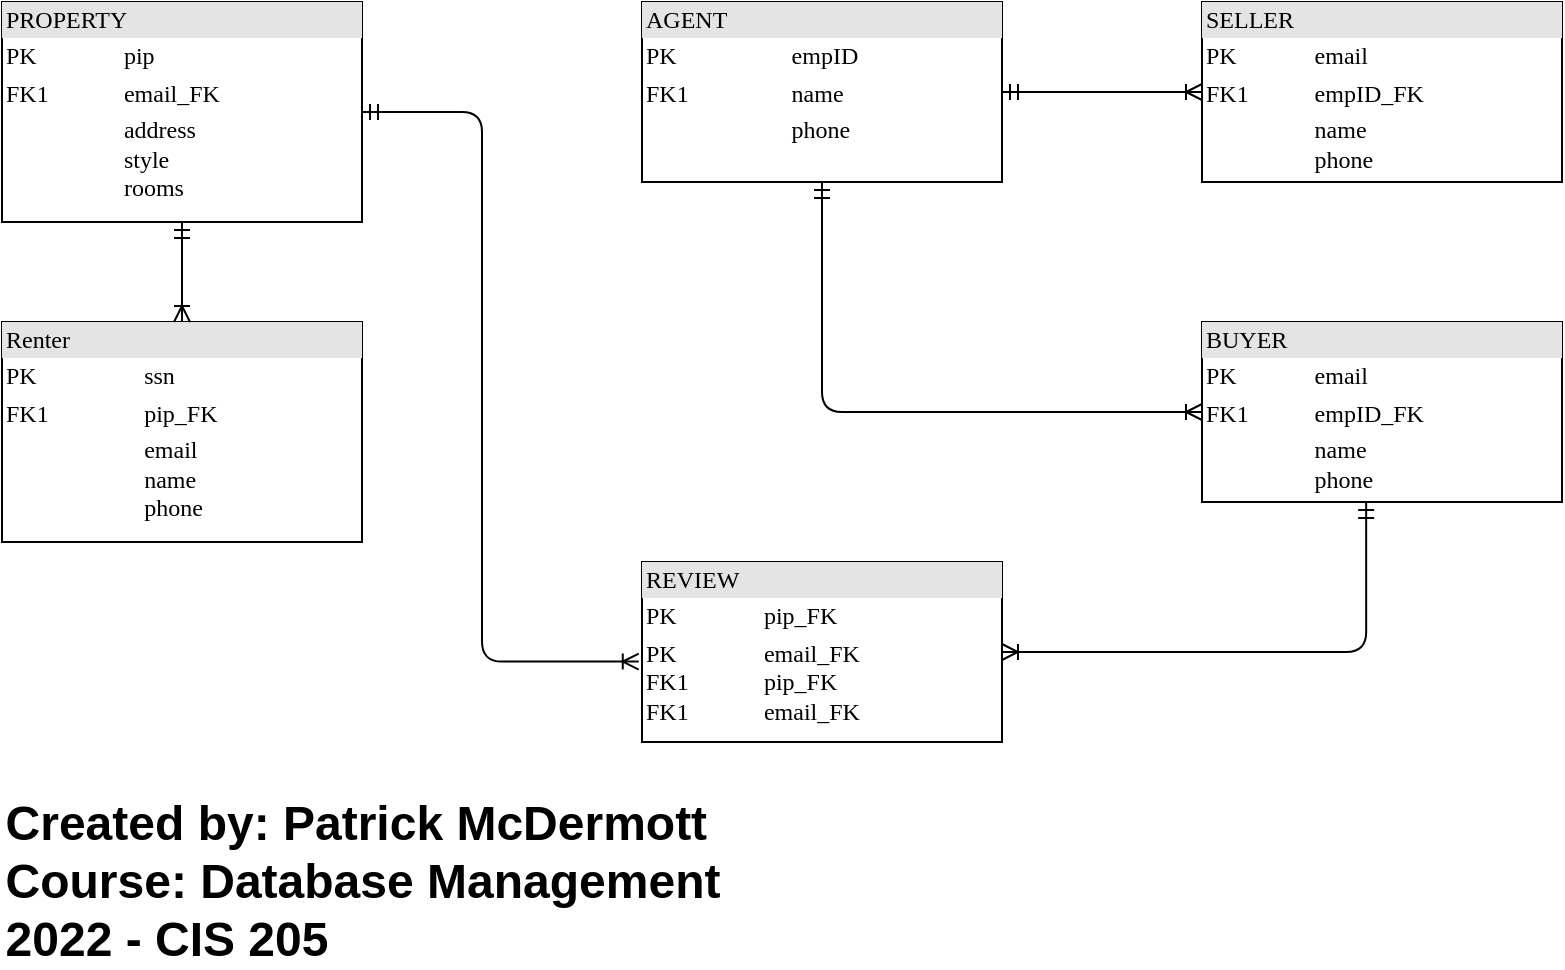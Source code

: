 <mxfile version="20.3.2" type="device"><diagram name="Page-1" id="2ca16b54-16f6-2749-3443-fa8db7711227"><mxGraphModel dx="2302" dy="1151" grid="1" gridSize="10" guides="1" tooltips="1" connect="1" arrows="1" fold="1" page="1" pageScale="1" pageWidth="1100" pageHeight="850" background="none" math="0" shadow="0"><root><mxCell id="0"/><mxCell id="1" parent="0"/><mxCell id="2ed32ef02a7f4228-1" value="&lt;div style=&quot;box-sizing:border-box;width:100%;background:#e4e4e4;padding:2px;&quot;&gt;PROPERTY&lt;br&gt;&lt;/div&gt;&lt;table style=&quot;width:100%;font-size:1em;&quot; cellspacing=&quot;0&quot; cellpadding=&quot;2&quot;&gt;&lt;tbody&gt;&lt;tr&gt;&lt;td&gt;PK&lt;/td&gt;&lt;td&gt;pip&lt;/td&gt;&lt;/tr&gt;&lt;tr&gt;&lt;td&gt;FK1&lt;/td&gt;&lt;td&gt;email_FK&lt;/td&gt;&lt;/tr&gt;&lt;tr&gt;&lt;td&gt;&lt;br&gt;&lt;/td&gt;&lt;td&gt;address&lt;br&gt;style&lt;br&gt;rooms&lt;br&gt;&lt;br&gt;&lt;/td&gt;&lt;/tr&gt;&lt;/tbody&gt;&lt;/table&gt;" style="verticalAlign=top;align=left;overflow=fill;html=1;rounded=0;shadow=0;comic=0;labelBackgroundColor=none;strokeWidth=1;fontFamily=Verdana;fontSize=12" parent="1" vertex="1"><mxGeometry x="160" y="80" width="180" height="110" as="geometry"/></mxCell><mxCell id="2ed32ef02a7f4228-2" value="&lt;div style=&quot;box-sizing: border-box ; width: 100% ; background: #e4e4e4 ; padding: 2px&quot;&gt;REVIEW&lt;/div&gt;&lt;table style=&quot;width: 100% ; font-size: 1em&quot; cellspacing=&quot;0&quot; cellpadding=&quot;2&quot;&gt;&lt;tbody&gt;&lt;tr&gt;&lt;td&gt;PK&lt;/td&gt;&lt;td&gt;pip_FK&lt;/td&gt;&lt;/tr&gt;&lt;tr&gt;&lt;td&gt;PK&lt;br&gt;FK1&lt;br&gt;FK1&lt;/td&gt;&lt;td&gt;email_FK&lt;br&gt;pip_FK&lt;br&gt;email_FK&lt;br&gt;&lt;/td&gt;&lt;/tr&gt;&lt;tr&gt;&lt;td&gt;&lt;br&gt;&lt;/td&gt;&lt;td&gt;&lt;br&gt;&lt;/td&gt;&lt;/tr&gt;&lt;tr&gt;&lt;td&gt;&lt;br&gt;&lt;/td&gt;&lt;td&gt;&lt;br&gt;&lt;/td&gt;&lt;/tr&gt;&lt;tr&gt;&lt;td&gt;&lt;br&gt;&lt;/td&gt;&lt;td&gt;&lt;br&gt;&lt;/td&gt;&lt;/tr&gt;&lt;tr&gt;&lt;td&gt;&lt;br&gt;&lt;/td&gt;&lt;td&gt;&lt;br&gt;&lt;/td&gt;&lt;/tr&gt;&lt;/tbody&gt;&lt;/table&gt;" style="verticalAlign=top;align=left;overflow=fill;html=1;rounded=0;shadow=0;comic=0;labelBackgroundColor=none;strokeWidth=1;fontFamily=Verdana;fontSize=12" parent="1" vertex="1"><mxGeometry x="480" y="360" width="180" height="90" as="geometry"/></mxCell><mxCell id="2ed32ef02a7f4228-5" value="&lt;div style=&quot;box-sizing:border-box;width:100%;background:#e4e4e4;padding:2px;&quot;&gt;Renter&lt;/div&gt;&lt;table style=&quot;width:100%;font-size:1em;&quot; cellspacing=&quot;0&quot; cellpadding=&quot;2&quot;&gt;&lt;tbody&gt;&lt;tr&gt;&lt;td&gt;PK&lt;/td&gt;&lt;td&gt;ssn&lt;/td&gt;&lt;/tr&gt;&lt;tr&gt;&lt;td&gt;FK1&lt;/td&gt;&lt;td&gt;pip_FK&lt;/td&gt;&lt;/tr&gt;&lt;tr&gt;&lt;td&gt;&lt;br&gt;&lt;/td&gt;&lt;td&gt;email&lt;br&gt;name&lt;br&gt;phone&lt;br&gt;&lt;/td&gt;&lt;/tr&gt;&lt;/tbody&gt;&lt;/table&gt;" style="verticalAlign=top;align=left;overflow=fill;html=1;rounded=0;shadow=0;comic=0;labelBackgroundColor=none;strokeWidth=1;fontFamily=Verdana;fontSize=12" parent="1" vertex="1"><mxGeometry x="160" y="240" width="180" height="110" as="geometry"/></mxCell><mxCell id="2ed32ef02a7f4228-17" style="edgeStyle=orthogonalEdgeStyle;html=1;entryX=0.5;entryY=0;labelBackgroundColor=none;startArrow=ERmandOne;endArrow=ERoneToMany;fontFamily=Verdana;fontSize=12;align=left;dashed=1;" parent="1" edge="1"><mxGeometry relative="1" as="geometry"><mxPoint x="550" y="610" as="sourcePoint"/></mxGeometry></mxCell><mxCell id="2ed32ef02a7f4228-13" value="" style="edgeStyle=orthogonalEdgeStyle;html=1;endArrow=ERoneToMany;startArrow=ERmandOne;labelBackgroundColor=none;fontFamily=Verdana;fontSize=12;align=left;exitX=0.5;exitY=1;entryX=0.5;entryY=0;" parent="1" source="2ed32ef02a7f4228-1" target="2ed32ef02a7f4228-5" edge="1"><mxGeometry width="100" height="100" relative="1" as="geometry"><mxPoint x="400" y="350" as="sourcePoint"/><mxPoint x="500" y="250" as="targetPoint"/></mxGeometry></mxCell><mxCell id="1Ksu2ooT000D1uzlQzw5-1" value="&lt;div style=&quot;box-sizing:border-box;width:100%;background:#e4e4e4;padding:2px;&quot;&gt;BUYER&lt;/div&gt;&lt;table style=&quot;width:100%;font-size:1em;&quot; cellspacing=&quot;0&quot; cellpadding=&quot;2&quot;&gt;&lt;tbody&gt;&lt;tr&gt;&lt;td&gt;PK&lt;/td&gt;&lt;td&gt;email&lt;/td&gt;&lt;/tr&gt;&lt;tr&gt;&lt;td&gt;FK1&lt;/td&gt;&lt;td&gt;empID_FK&lt;/td&gt;&lt;/tr&gt;&lt;tr&gt;&lt;td&gt;&lt;br&gt;&lt;/td&gt;&lt;td&gt;name&lt;br&gt;phone&lt;br&gt;&lt;/td&gt;&lt;/tr&gt;&lt;/tbody&gt;&lt;/table&gt;" style="verticalAlign=top;align=left;overflow=fill;html=1;rounded=0;shadow=0;comic=0;labelBackgroundColor=none;strokeWidth=1;fontFamily=Verdana;fontSize=12" parent="1" vertex="1"><mxGeometry x="760" y="240" width="180" height="90" as="geometry"/></mxCell><mxCell id="1Ksu2ooT000D1uzlQzw5-2" value="&lt;div style=&quot;box-sizing:border-box;width:100%;background:#e4e4e4;padding:2px;&quot;&gt;SELLER&lt;/div&gt;&lt;table style=&quot;width:100%;font-size:1em;&quot; cellspacing=&quot;0&quot; cellpadding=&quot;2&quot;&gt;&lt;tbody&gt;&lt;tr&gt;&lt;td&gt;PK&lt;/td&gt;&lt;td&gt;email&lt;/td&gt;&lt;/tr&gt;&lt;tr&gt;&lt;td&gt;FK1&lt;/td&gt;&lt;td&gt;empID_FK&lt;/td&gt;&lt;/tr&gt;&lt;tr&gt;&lt;td&gt;&lt;br&gt;&lt;/td&gt;&lt;td&gt;name&lt;br&gt;phone&lt;br&gt;&lt;/td&gt;&lt;/tr&gt;&lt;/tbody&gt;&lt;/table&gt;" style="verticalAlign=top;align=left;overflow=fill;html=1;rounded=0;shadow=0;comic=0;labelBackgroundColor=none;strokeWidth=1;fontFamily=Verdana;fontSize=12" parent="1" vertex="1"><mxGeometry x="760" y="80" width="180" height="90" as="geometry"/></mxCell><mxCell id="1Ksu2ooT000D1uzlQzw5-3" value="&lt;div style=&quot;box-sizing:border-box;width:100%;background:#e4e4e4;padding:2px;&quot;&gt;AGENT&lt;/div&gt;&lt;table style=&quot;width:100%;font-size:1em;&quot; cellspacing=&quot;0&quot; cellpadding=&quot;2&quot;&gt;&lt;tbody&gt;&lt;tr&gt;&lt;td&gt;PK&lt;/td&gt;&lt;td&gt;empID&lt;/td&gt;&lt;/tr&gt;&lt;tr&gt;&lt;td&gt;FK1&lt;/td&gt;&lt;td&gt;name&lt;/td&gt;&lt;/tr&gt;&lt;tr&gt;&lt;td&gt;&lt;br&gt;&lt;/td&gt;&lt;td&gt;phone&lt;br&gt;&lt;br&gt;&lt;/td&gt;&lt;/tr&gt;&lt;/tbody&gt;&lt;/table&gt;" style="verticalAlign=top;align=left;overflow=fill;html=1;rounded=0;shadow=0;comic=0;labelBackgroundColor=none;strokeWidth=1;fontFamily=Verdana;fontSize=12" parent="1" vertex="1"><mxGeometry x="480" y="80" width="180" height="90" as="geometry"/></mxCell><mxCell id="1Ksu2ooT000D1uzlQzw5-6" value="" style="edgeStyle=orthogonalEdgeStyle;html=1;endArrow=ERoneToMany;startArrow=ERmandOne;labelBackgroundColor=none;fontFamily=Verdana;fontSize=12;align=left;exitX=1;exitY=0.5;entryX=0;entryY=0.5;exitDx=0;exitDy=0;entryDx=0;entryDy=0;" parent="1" source="1Ksu2ooT000D1uzlQzw5-3" target="1Ksu2ooT000D1uzlQzw5-2" edge="1"><mxGeometry width="100" height="100" relative="1" as="geometry"><mxPoint x="260" y="200" as="sourcePoint"/><mxPoint x="260" y="250" as="targetPoint"/></mxGeometry></mxCell><mxCell id="1Ksu2ooT000D1uzlQzw5-7" value="" style="edgeStyle=orthogonalEdgeStyle;html=1;endArrow=ERoneToMany;startArrow=ERmandOne;labelBackgroundColor=none;fontFamily=Verdana;fontSize=12;align=left;exitX=0.5;exitY=1;entryX=0;entryY=0.5;exitDx=0;exitDy=0;entryDx=0;entryDy=0;" parent="1" source="1Ksu2ooT000D1uzlQzw5-3" target="1Ksu2ooT000D1uzlQzw5-1" edge="1"><mxGeometry width="100" height="100" relative="1" as="geometry"><mxPoint x="270" y="210" as="sourcePoint"/><mxPoint x="270" y="260" as="targetPoint"/></mxGeometry></mxCell><mxCell id="1Ksu2ooT000D1uzlQzw5-8" value="" style="edgeStyle=orthogonalEdgeStyle;html=1;endArrow=ERoneToMany;startArrow=ERmandOne;labelBackgroundColor=none;fontFamily=Verdana;fontSize=12;align=left;entryX=1;entryY=0.5;entryDx=0;entryDy=0;exitX=0.456;exitY=1;exitDx=0;exitDy=0;exitPerimeter=0;" parent="1" source="1Ksu2ooT000D1uzlQzw5-1" target="2ed32ef02a7f4228-2" edge="1"><mxGeometry width="100" height="100" relative="1" as="geometry"><mxPoint x="760" y="290" as="sourcePoint"/><mxPoint x="770" y="295" as="targetPoint"/></mxGeometry></mxCell><mxCell id="1Ksu2ooT000D1uzlQzw5-9" value="" style="edgeStyle=orthogonalEdgeStyle;html=1;endArrow=ERoneToMany;startArrow=ERmandOne;labelBackgroundColor=none;fontFamily=Verdana;fontSize=12;align=left;exitX=1;exitY=0.5;exitDx=0;exitDy=0;entryX=-0.009;entryY=0.553;entryDx=0;entryDy=0;entryPerimeter=0;" parent="1" source="2ed32ef02a7f4228-1" target="2ed32ef02a7f4228-2" edge="1"><mxGeometry width="100" height="100" relative="1" as="geometry"><mxPoint x="260" y="200" as="sourcePoint"/><mxPoint x="470" y="410" as="targetPoint"/><Array as="points"><mxPoint x="400" y="135"/><mxPoint x="400" y="410"/></Array></mxGeometry></mxCell><mxCell id="1Ksu2ooT000D1uzlQzw5-10" value="&lt;div align=&quot;left&quot;&gt;Created by: Patrick McDermott&lt;/div&gt;&lt;div align=&quot;left&quot;&gt;Course: Database Management&lt;/div&gt;&lt;div align=&quot;left&quot;&gt;2022 - CIS 205&lt;br&gt;&lt;/div&gt;" style="text;strokeColor=none;fillColor=none;html=1;fontSize=24;fontStyle=1;verticalAlign=middle;align=center;" parent="1" vertex="1"><mxGeometry x="290" y="500" width="100" height="40" as="geometry"/></mxCell></root></mxGraphModel></diagram></mxfile>